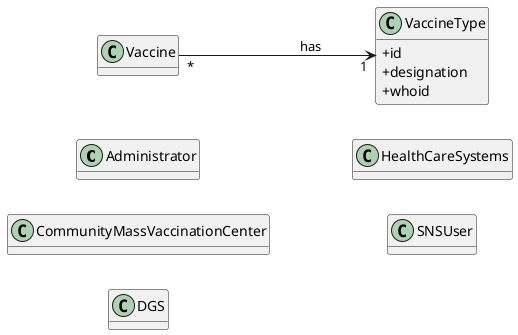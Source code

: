 @startuml
hide methods
left to right direction
skinparam classAttributeIconSize 0

class Administrator {}

class CommunityMassVaccinationCenter {}

class Vaccine {}

class VaccineType {
    + id
    + designation
    + whoid
}

class DGS {}

class HealthCareSystems {}

class SNSUser {}

Vaccine "*" --> "1" VaccineType : has


@enduml
